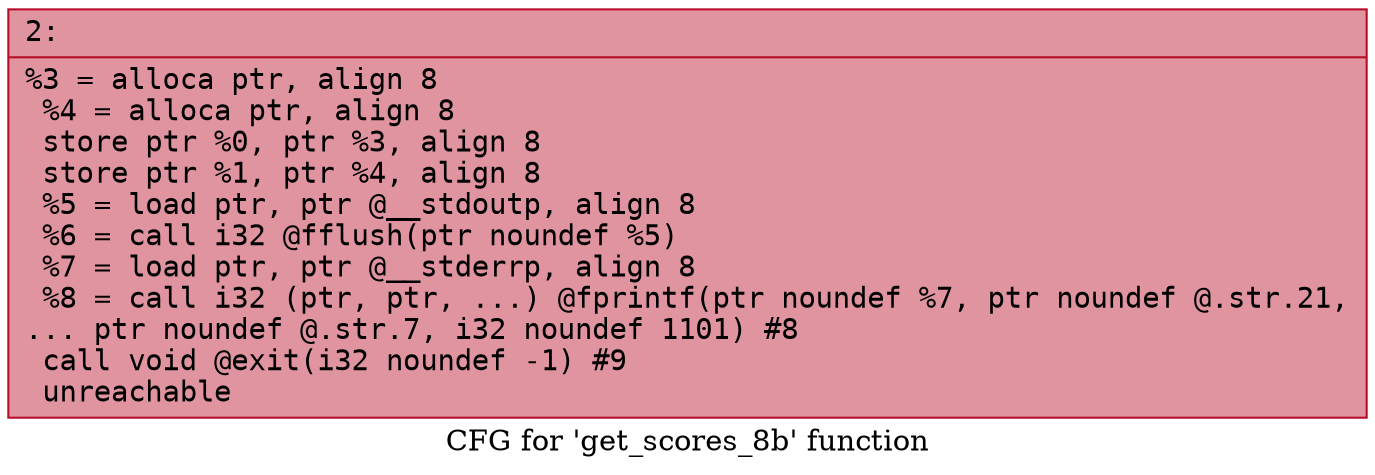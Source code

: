 digraph "CFG for 'get_scores_8b' function" {
	label="CFG for 'get_scores_8b' function";

	Node0x600001f47e80 [shape=record,color="#b70d28ff", style=filled, fillcolor="#b70d2870" fontname="Courier",label="{2:\l|  %3 = alloca ptr, align 8\l  %4 = alloca ptr, align 8\l  store ptr %0, ptr %3, align 8\l  store ptr %1, ptr %4, align 8\l  %5 = load ptr, ptr @__stdoutp, align 8\l  %6 = call i32 @fflush(ptr noundef %5)\l  %7 = load ptr, ptr @__stderrp, align 8\l  %8 = call i32 (ptr, ptr, ...) @fprintf(ptr noundef %7, ptr noundef @.str.21,\l... ptr noundef @.str.7, i32 noundef 1101) #8\l  call void @exit(i32 noundef -1) #9\l  unreachable\l}"];
}
